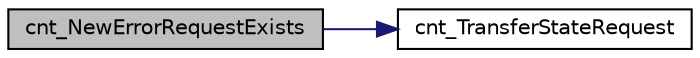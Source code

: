 digraph "cnt_NewErrorRequestExists"
{
  edge [fontname="Helvetica",fontsize="10",labelfontname="Helvetica",labelfontsize="10"];
  node [fontname="Helvetica",fontsize="10",shape=record];
  rankdir="LR";
  Node107 [label="cnt_NewErrorRequestExists",height=0.2,width=0.4,color="black", fillcolor="grey75", style="filled", fontcolor="black"];
  Node107 -> Node108 [color="midnightblue",fontsize="10",style="solid",fontname="Helvetica"];
  Node108 [label="cnt_TransferStateRequest",height=0.2,width=0.4,color="black", fillcolor="white", style="filled",URL="$contactor_8c.html#a4e4a9c6b1ad39ed282de41b55ce98fab",tooltip="transfers the current state request to the state machine. "];
}

